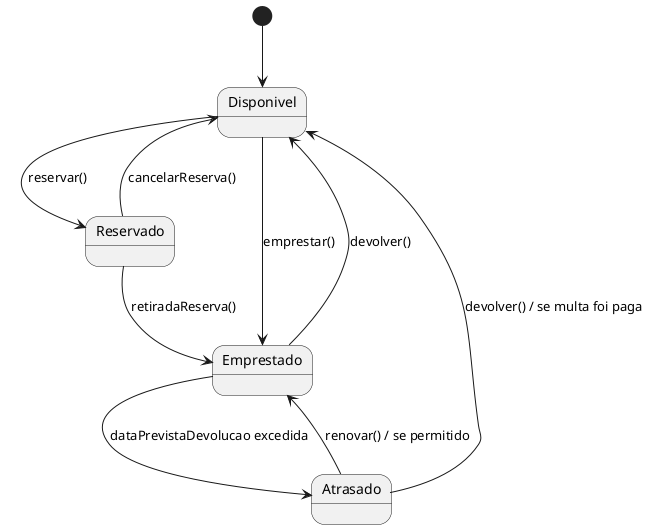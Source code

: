 @startuml
[*] --> Disponivel
Disponivel --> Reservado : reservar()
Reservado --> Disponivel : cancelarReserva()
Disponivel --> Emprestado : emprestar()
Emprestado --> Disponivel : devolver()
Emprestado --> Atrasado : dataPrevistaDevolucao excedida
Atrasado --> Emprestado : renovar() / se permitido
Atrasado --> Disponivel : devolver() / se multa foi paga
Reservado --> Emprestado : retiradaReserva()
@enduml